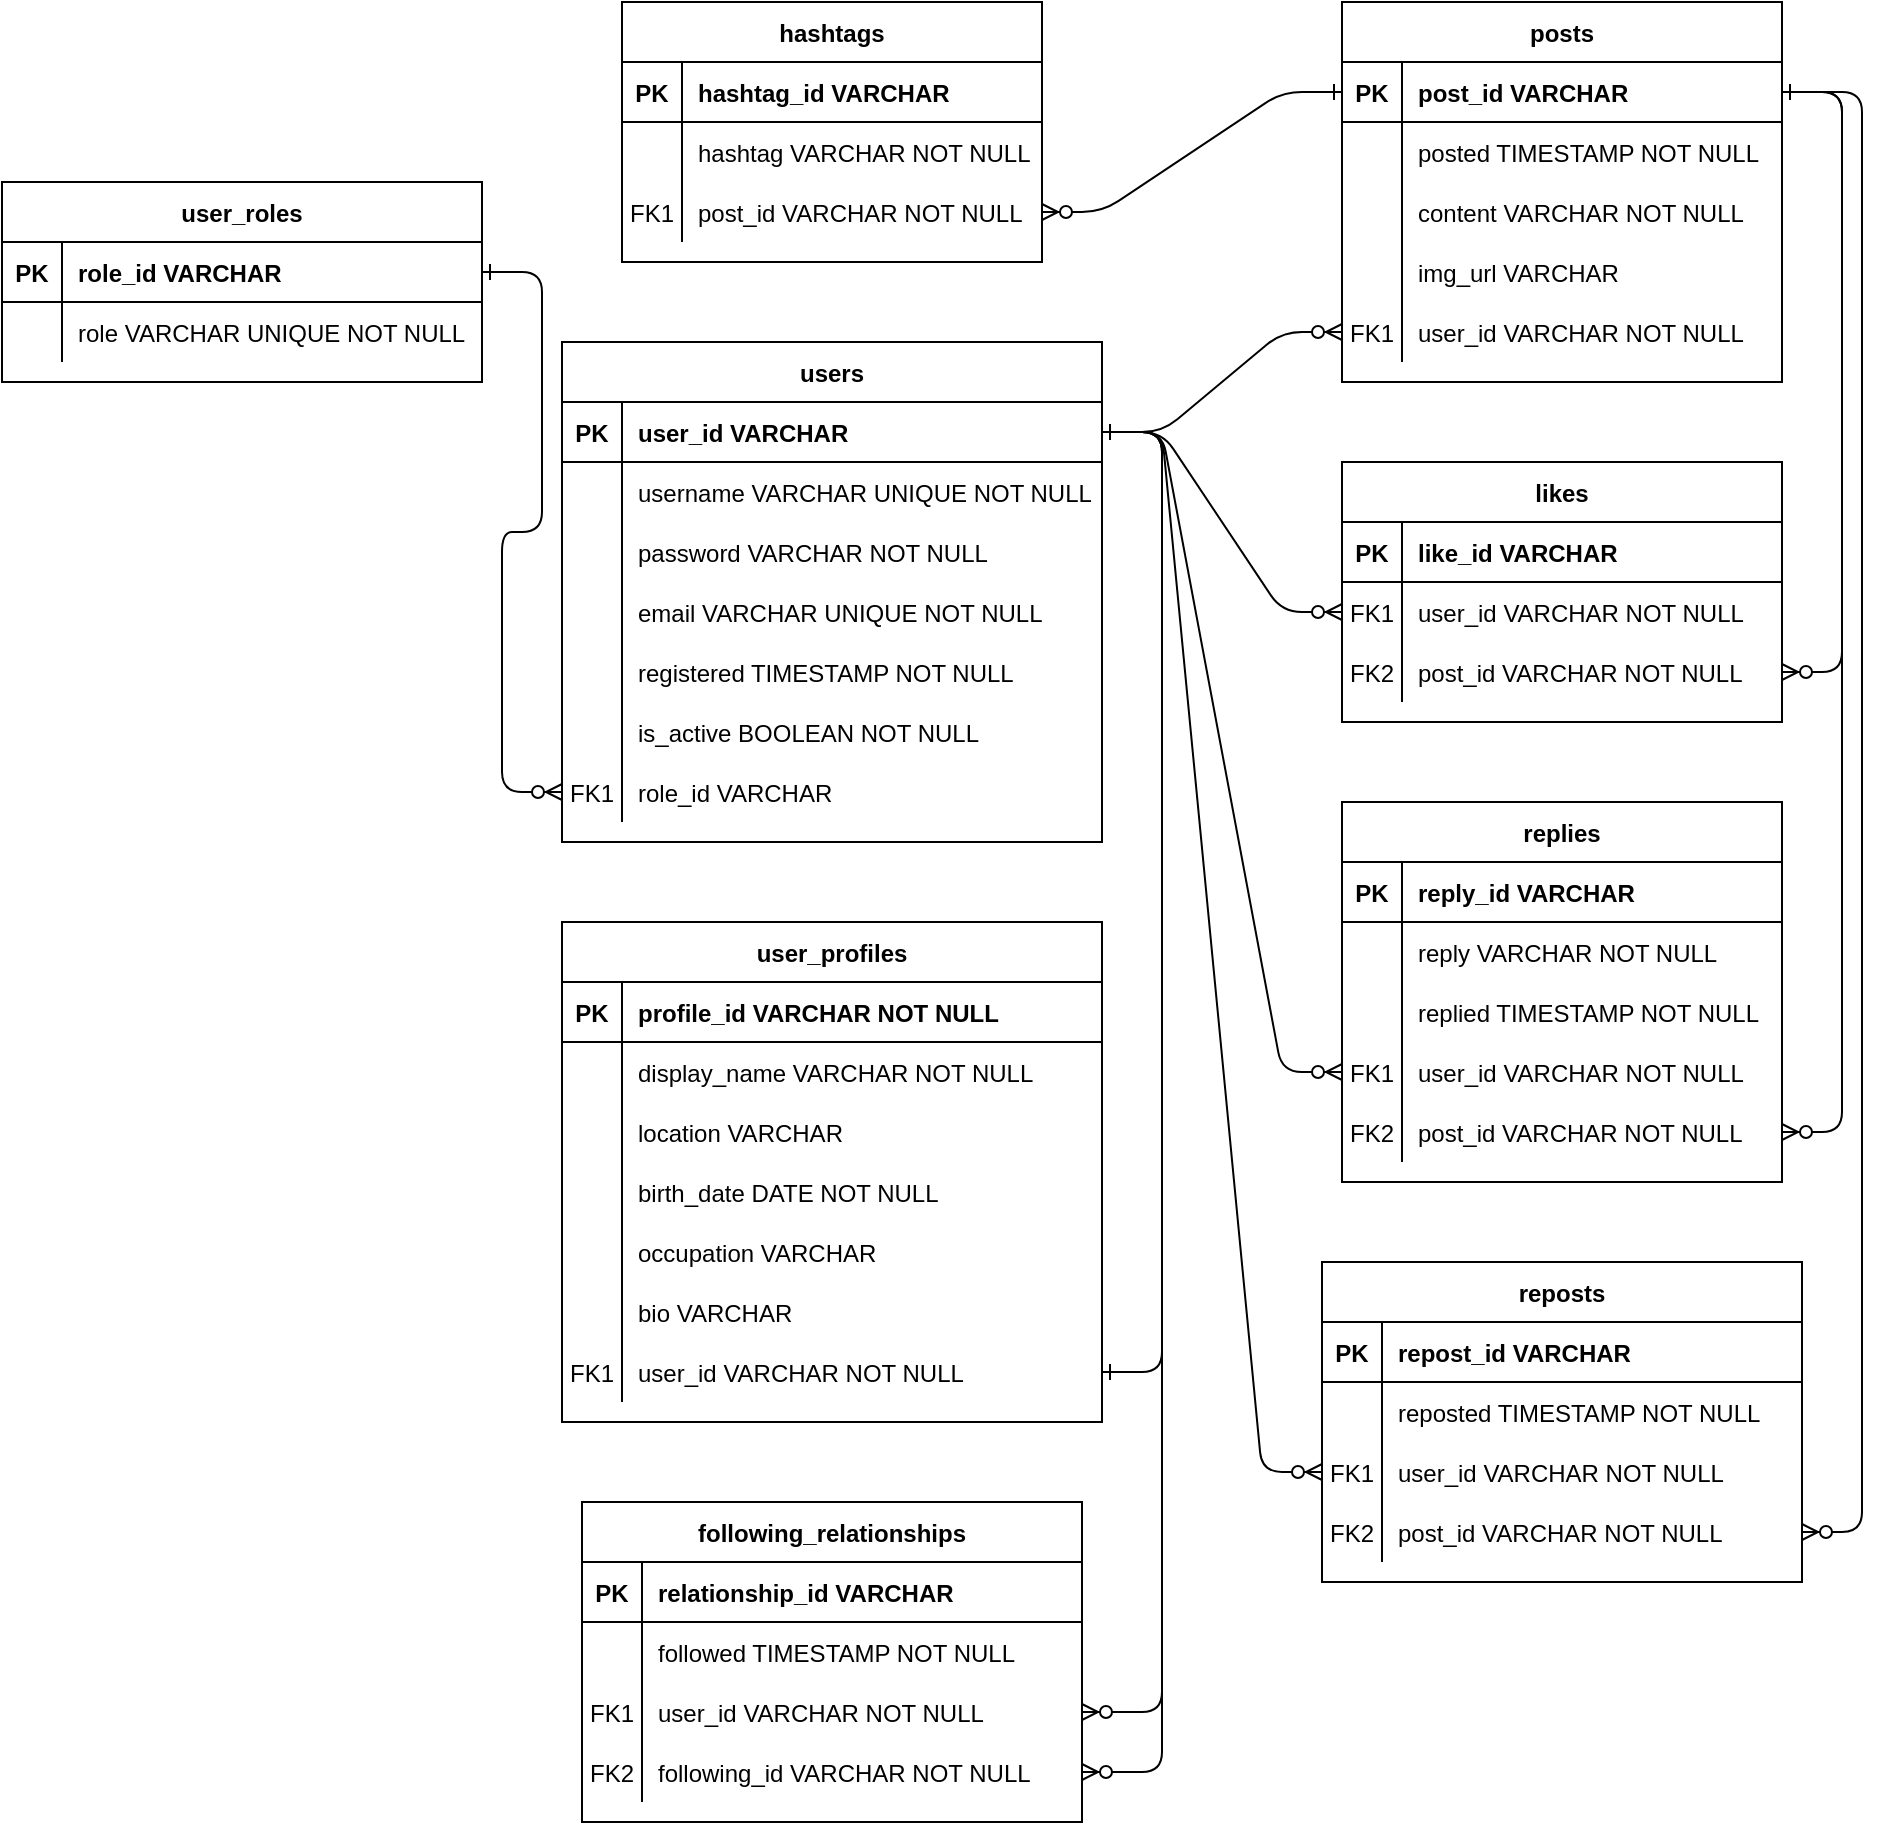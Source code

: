 <mxfile version="20.6.2" type="device"><diagram id="R2lEEEUBdFMjLlhIrx00" name="Page-1"><mxGraphModel dx="1383" dy="910" grid="1" gridSize="10" guides="1" tooltips="1" connect="1" arrows="1" fold="1" page="1" pageScale="1" pageWidth="850" pageHeight="1100" math="0" shadow="0" extFonts="Permanent Marker^https://fonts.googleapis.com/css?family=Permanent+Marker"><root><mxCell id="0"/><mxCell id="1" parent="0"/><mxCell id="C-vyLk0tnHw3VtMMgP7b-2" value="posts" style="shape=table;startSize=30;container=1;collapsible=1;childLayout=tableLayout;fixedRows=1;rowLines=0;fontStyle=1;align=center;resizeLast=1;" parent="1" vertex="1"><mxGeometry x="680" y="10" width="220" height="190" as="geometry"/></mxCell><mxCell id="C-vyLk0tnHw3VtMMgP7b-3" value="" style="shape=partialRectangle;collapsible=0;dropTarget=0;pointerEvents=0;fillColor=none;points=[[0,0.5],[1,0.5]];portConstraint=eastwest;top=0;left=0;right=0;bottom=1;" parent="C-vyLk0tnHw3VtMMgP7b-2" vertex="1"><mxGeometry y="30" width="220" height="30" as="geometry"/></mxCell><mxCell id="C-vyLk0tnHw3VtMMgP7b-4" value="PK" style="shape=partialRectangle;overflow=hidden;connectable=0;fillColor=none;top=0;left=0;bottom=0;right=0;fontStyle=1;" parent="C-vyLk0tnHw3VtMMgP7b-3" vertex="1"><mxGeometry width="30" height="30" as="geometry"><mxRectangle width="30" height="30" as="alternateBounds"/></mxGeometry></mxCell><mxCell id="C-vyLk0tnHw3VtMMgP7b-5" value="post_id VARCHAR" style="shape=partialRectangle;overflow=hidden;connectable=0;fillColor=none;top=0;left=0;bottom=0;right=0;align=left;spacingLeft=6;fontStyle=1;" parent="C-vyLk0tnHw3VtMMgP7b-3" vertex="1"><mxGeometry x="30" width="190" height="30" as="geometry"><mxRectangle width="190" height="30" as="alternateBounds"/></mxGeometry></mxCell><mxCell id="C-vyLk0tnHw3VtMMgP7b-9" value="" style="shape=partialRectangle;collapsible=0;dropTarget=0;pointerEvents=0;fillColor=none;points=[[0,0.5],[1,0.5]];portConstraint=eastwest;top=0;left=0;right=0;bottom=0;" parent="C-vyLk0tnHw3VtMMgP7b-2" vertex="1"><mxGeometry y="60" width="220" height="30" as="geometry"/></mxCell><mxCell id="C-vyLk0tnHw3VtMMgP7b-10" value="" style="shape=partialRectangle;overflow=hidden;connectable=0;fillColor=none;top=0;left=0;bottom=0;right=0;" parent="C-vyLk0tnHw3VtMMgP7b-9" vertex="1"><mxGeometry width="30" height="30" as="geometry"><mxRectangle width="30" height="30" as="alternateBounds"/></mxGeometry></mxCell><mxCell id="C-vyLk0tnHw3VtMMgP7b-11" value="posted TIMESTAMP NOT NULL" style="shape=partialRectangle;overflow=hidden;connectable=0;fillColor=none;top=0;left=0;bottom=0;right=0;align=left;spacingLeft=6;" parent="C-vyLk0tnHw3VtMMgP7b-9" vertex="1"><mxGeometry x="30" width="190" height="30" as="geometry"><mxRectangle width="190" height="30" as="alternateBounds"/></mxGeometry></mxCell><mxCell id="kibfVDepQN2DYaUwqa1j-32" style="shape=partialRectangle;collapsible=0;dropTarget=0;pointerEvents=0;fillColor=none;points=[[0,0.5],[1,0.5]];portConstraint=eastwest;top=0;left=0;right=0;bottom=0;" parent="C-vyLk0tnHw3VtMMgP7b-2" vertex="1"><mxGeometry y="90" width="220" height="30" as="geometry"/></mxCell><mxCell id="kibfVDepQN2DYaUwqa1j-33" style="shape=partialRectangle;overflow=hidden;connectable=0;fillColor=none;top=0;left=0;bottom=0;right=0;" parent="kibfVDepQN2DYaUwqa1j-32" vertex="1"><mxGeometry width="30" height="30" as="geometry"><mxRectangle width="30" height="30" as="alternateBounds"/></mxGeometry></mxCell><mxCell id="kibfVDepQN2DYaUwqa1j-34" value="content VARCHAR NOT NULL" style="shape=partialRectangle;overflow=hidden;connectable=0;fillColor=none;top=0;left=0;bottom=0;right=0;align=left;spacingLeft=6;" parent="kibfVDepQN2DYaUwqa1j-32" vertex="1"><mxGeometry x="30" width="190" height="30" as="geometry"><mxRectangle width="190" height="30" as="alternateBounds"/></mxGeometry></mxCell><mxCell id="kibfVDepQN2DYaUwqa1j-35" style="shape=partialRectangle;collapsible=0;dropTarget=0;pointerEvents=0;fillColor=none;points=[[0,0.5],[1,0.5]];portConstraint=eastwest;top=0;left=0;right=0;bottom=0;" parent="C-vyLk0tnHw3VtMMgP7b-2" vertex="1"><mxGeometry y="120" width="220" height="30" as="geometry"/></mxCell><mxCell id="kibfVDepQN2DYaUwqa1j-36" style="shape=partialRectangle;overflow=hidden;connectable=0;fillColor=none;top=0;left=0;bottom=0;right=0;" parent="kibfVDepQN2DYaUwqa1j-35" vertex="1"><mxGeometry width="30" height="30" as="geometry"><mxRectangle width="30" height="30" as="alternateBounds"/></mxGeometry></mxCell><mxCell id="kibfVDepQN2DYaUwqa1j-37" value="img_url VARCHAR" style="shape=partialRectangle;overflow=hidden;connectable=0;fillColor=none;top=0;left=0;bottom=0;right=0;align=left;spacingLeft=6;" parent="kibfVDepQN2DYaUwqa1j-35" vertex="1"><mxGeometry x="30" width="190" height="30" as="geometry"><mxRectangle width="190" height="30" as="alternateBounds"/></mxGeometry></mxCell><mxCell id="C-vyLk0tnHw3VtMMgP7b-6" value="" style="shape=partialRectangle;collapsible=0;dropTarget=0;pointerEvents=0;fillColor=none;points=[[0,0.5],[1,0.5]];portConstraint=eastwest;top=0;left=0;right=0;bottom=0;" parent="C-vyLk0tnHw3VtMMgP7b-2" vertex="1"><mxGeometry y="150" width="220" height="30" as="geometry"/></mxCell><mxCell id="C-vyLk0tnHw3VtMMgP7b-7" value="FK1" style="shape=partialRectangle;overflow=hidden;connectable=0;fillColor=none;top=0;left=0;bottom=0;right=0;" parent="C-vyLk0tnHw3VtMMgP7b-6" vertex="1"><mxGeometry width="30" height="30" as="geometry"><mxRectangle width="30" height="30" as="alternateBounds"/></mxGeometry></mxCell><mxCell id="C-vyLk0tnHw3VtMMgP7b-8" value="user_id VARCHAR NOT NULL" style="shape=partialRectangle;overflow=hidden;connectable=0;fillColor=none;top=0;left=0;bottom=0;right=0;align=left;spacingLeft=6;" parent="C-vyLk0tnHw3VtMMgP7b-6" vertex="1"><mxGeometry x="30" width="190" height="30" as="geometry"><mxRectangle width="190" height="30" as="alternateBounds"/></mxGeometry></mxCell><mxCell id="C-vyLk0tnHw3VtMMgP7b-23" value="users" style="shape=table;startSize=30;container=1;collapsible=1;childLayout=tableLayout;fixedRows=1;rowLines=0;fontStyle=1;align=center;resizeLast=1;" parent="1" vertex="1"><mxGeometry x="290" y="180" width="270" height="250" as="geometry"/></mxCell><mxCell id="C-vyLk0tnHw3VtMMgP7b-24" value="" style="shape=partialRectangle;collapsible=0;dropTarget=0;pointerEvents=0;fillColor=none;points=[[0,0.5],[1,0.5]];portConstraint=eastwest;top=0;left=0;right=0;bottom=1;" parent="C-vyLk0tnHw3VtMMgP7b-23" vertex="1"><mxGeometry y="30" width="270" height="30" as="geometry"/></mxCell><mxCell id="C-vyLk0tnHw3VtMMgP7b-25" value="PK" style="shape=partialRectangle;overflow=hidden;connectable=0;fillColor=none;top=0;left=0;bottom=0;right=0;fontStyle=1;" parent="C-vyLk0tnHw3VtMMgP7b-24" vertex="1"><mxGeometry width="30" height="30" as="geometry"><mxRectangle width="30" height="30" as="alternateBounds"/></mxGeometry></mxCell><mxCell id="C-vyLk0tnHw3VtMMgP7b-26" value="user_id VARCHAR" style="shape=partialRectangle;overflow=hidden;connectable=0;fillColor=none;top=0;left=0;bottom=0;right=0;align=left;spacingLeft=6;fontStyle=1;" parent="C-vyLk0tnHw3VtMMgP7b-24" vertex="1"><mxGeometry x="30" width="240" height="30" as="geometry"><mxRectangle width="240" height="30" as="alternateBounds"/></mxGeometry></mxCell><mxCell id="C-vyLk0tnHw3VtMMgP7b-27" value="" style="shape=partialRectangle;collapsible=0;dropTarget=0;pointerEvents=0;fillColor=none;points=[[0,0.5],[1,0.5]];portConstraint=eastwest;top=0;left=0;right=0;bottom=0;" parent="C-vyLk0tnHw3VtMMgP7b-23" vertex="1"><mxGeometry y="60" width="270" height="30" as="geometry"/></mxCell><mxCell id="C-vyLk0tnHw3VtMMgP7b-28" value="" style="shape=partialRectangle;overflow=hidden;connectable=0;fillColor=none;top=0;left=0;bottom=0;right=0;" parent="C-vyLk0tnHw3VtMMgP7b-27" vertex="1"><mxGeometry width="30" height="30" as="geometry"><mxRectangle width="30" height="30" as="alternateBounds"/></mxGeometry></mxCell><mxCell id="C-vyLk0tnHw3VtMMgP7b-29" value="username VARCHAR UNIQUE NOT NULL" style="shape=partialRectangle;overflow=hidden;connectable=0;fillColor=none;top=0;left=0;bottom=0;right=0;align=left;spacingLeft=6;" parent="C-vyLk0tnHw3VtMMgP7b-27" vertex="1"><mxGeometry x="30" width="240" height="30" as="geometry"><mxRectangle width="240" height="30" as="alternateBounds"/></mxGeometry></mxCell><mxCell id="kibfVDepQN2DYaUwqa1j-17" style="shape=partialRectangle;collapsible=0;dropTarget=0;pointerEvents=0;fillColor=none;points=[[0,0.5],[1,0.5]];portConstraint=eastwest;top=0;left=0;right=0;bottom=0;" parent="C-vyLk0tnHw3VtMMgP7b-23" vertex="1"><mxGeometry y="90" width="270" height="30" as="geometry"/></mxCell><mxCell id="kibfVDepQN2DYaUwqa1j-18" style="shape=partialRectangle;overflow=hidden;connectable=0;fillColor=none;top=0;left=0;bottom=0;right=0;" parent="kibfVDepQN2DYaUwqa1j-17" vertex="1"><mxGeometry width="30" height="30" as="geometry"><mxRectangle width="30" height="30" as="alternateBounds"/></mxGeometry></mxCell><mxCell id="kibfVDepQN2DYaUwqa1j-19" value="password VARCHAR NOT NULL" style="shape=partialRectangle;overflow=hidden;connectable=0;fillColor=none;top=0;left=0;bottom=0;right=0;align=left;spacingLeft=6;" parent="kibfVDepQN2DYaUwqa1j-17" vertex="1"><mxGeometry x="30" width="240" height="30" as="geometry"><mxRectangle width="240" height="30" as="alternateBounds"/></mxGeometry></mxCell><mxCell id="kibfVDepQN2DYaUwqa1j-20" style="shape=partialRectangle;collapsible=0;dropTarget=0;pointerEvents=0;fillColor=none;points=[[0,0.5],[1,0.5]];portConstraint=eastwest;top=0;left=0;right=0;bottom=0;" parent="C-vyLk0tnHw3VtMMgP7b-23" vertex="1"><mxGeometry y="120" width="270" height="30" as="geometry"/></mxCell><mxCell id="kibfVDepQN2DYaUwqa1j-21" style="shape=partialRectangle;overflow=hidden;connectable=0;fillColor=none;top=0;left=0;bottom=0;right=0;" parent="kibfVDepQN2DYaUwqa1j-20" vertex="1"><mxGeometry width="30" height="30" as="geometry"><mxRectangle width="30" height="30" as="alternateBounds"/></mxGeometry></mxCell><mxCell id="kibfVDepQN2DYaUwqa1j-22" value="email VARCHAR UNIQUE NOT NULL" style="shape=partialRectangle;overflow=hidden;connectable=0;fillColor=none;top=0;left=0;bottom=0;right=0;align=left;spacingLeft=6;" parent="kibfVDepQN2DYaUwqa1j-20" vertex="1"><mxGeometry x="30" width="240" height="30" as="geometry"><mxRectangle width="240" height="30" as="alternateBounds"/></mxGeometry></mxCell><mxCell id="kibfVDepQN2DYaUwqa1j-23" style="shape=partialRectangle;collapsible=0;dropTarget=0;pointerEvents=0;fillColor=none;points=[[0,0.5],[1,0.5]];portConstraint=eastwest;top=0;left=0;right=0;bottom=0;" parent="C-vyLk0tnHw3VtMMgP7b-23" vertex="1"><mxGeometry y="150" width="270" height="30" as="geometry"/></mxCell><mxCell id="kibfVDepQN2DYaUwqa1j-24" style="shape=partialRectangle;overflow=hidden;connectable=0;fillColor=none;top=0;left=0;bottom=0;right=0;" parent="kibfVDepQN2DYaUwqa1j-23" vertex="1"><mxGeometry width="30" height="30" as="geometry"><mxRectangle width="30" height="30" as="alternateBounds"/></mxGeometry></mxCell><mxCell id="kibfVDepQN2DYaUwqa1j-25" value="registered TIMESTAMP NOT NULL" style="shape=partialRectangle;overflow=hidden;connectable=0;fillColor=none;top=0;left=0;bottom=0;right=0;align=left;spacingLeft=6;" parent="kibfVDepQN2DYaUwqa1j-23" vertex="1"><mxGeometry x="30" width="240" height="30" as="geometry"><mxRectangle width="240" height="30" as="alternateBounds"/></mxGeometry></mxCell><mxCell id="kibfVDepQN2DYaUwqa1j-26" style="shape=partialRectangle;collapsible=0;dropTarget=0;pointerEvents=0;fillColor=none;points=[[0,0.5],[1,0.5]];portConstraint=eastwest;top=0;left=0;right=0;bottom=0;" parent="C-vyLk0tnHw3VtMMgP7b-23" vertex="1"><mxGeometry y="180" width="270" height="30" as="geometry"/></mxCell><mxCell id="kibfVDepQN2DYaUwqa1j-27" style="shape=partialRectangle;overflow=hidden;connectable=0;fillColor=none;top=0;left=0;bottom=0;right=0;" parent="kibfVDepQN2DYaUwqa1j-26" vertex="1"><mxGeometry width="30" height="30" as="geometry"><mxRectangle width="30" height="30" as="alternateBounds"/></mxGeometry></mxCell><mxCell id="kibfVDepQN2DYaUwqa1j-28" value="is_active BOOLEAN NOT NULL" style="shape=partialRectangle;overflow=hidden;connectable=0;fillColor=none;top=0;left=0;bottom=0;right=0;align=left;spacingLeft=6;" parent="kibfVDepQN2DYaUwqa1j-26" vertex="1"><mxGeometry x="30" width="240" height="30" as="geometry"><mxRectangle width="240" height="30" as="alternateBounds"/></mxGeometry></mxCell><mxCell id="Gq5p9eIqn-zUxVWnT1Rv-46" style="shape=partialRectangle;collapsible=0;dropTarget=0;pointerEvents=0;fillColor=none;points=[[0,0.5],[1,0.5]];portConstraint=eastwest;top=0;left=0;right=0;bottom=0;" parent="C-vyLk0tnHw3VtMMgP7b-23" vertex="1"><mxGeometry y="210" width="270" height="30" as="geometry"/></mxCell><mxCell id="Gq5p9eIqn-zUxVWnT1Rv-47" value="FK1" style="shape=partialRectangle;overflow=hidden;connectable=0;fillColor=none;top=0;left=0;bottom=0;right=0;" parent="Gq5p9eIqn-zUxVWnT1Rv-46" vertex="1"><mxGeometry width="30" height="30" as="geometry"><mxRectangle width="30" height="30" as="alternateBounds"/></mxGeometry></mxCell><mxCell id="Gq5p9eIqn-zUxVWnT1Rv-48" value="role_id VARCHAR" style="shape=partialRectangle;overflow=hidden;connectable=0;fillColor=none;top=0;left=0;bottom=0;right=0;align=left;spacingLeft=6;" parent="Gq5p9eIqn-zUxVWnT1Rv-46" vertex="1"><mxGeometry x="30" width="240" height="30" as="geometry"><mxRectangle width="240" height="30" as="alternateBounds"/></mxGeometry></mxCell><mxCell id="C-vyLk0tnHw3VtMMgP7b-1" value="" style="edgeStyle=entityRelationEdgeStyle;endArrow=ERzeroToMany;startArrow=ERone;endFill=1;startFill=0;" parent="1" source="C-vyLk0tnHw3VtMMgP7b-24" target="C-vyLk0tnHw3VtMMgP7b-6" edge="1"><mxGeometry width="100" height="100" relative="1" as="geometry"><mxPoint x="300" y="330" as="sourcePoint"/><mxPoint x="790" y="210" as="targetPoint"/></mxGeometry></mxCell><mxCell id="kibfVDepQN2DYaUwqa1j-49" value="likes" style="shape=table;startSize=30;container=1;collapsible=1;childLayout=tableLayout;fixedRows=1;rowLines=0;fontStyle=1;align=center;resizeLast=1;" parent="1" vertex="1"><mxGeometry x="680" y="240" width="220" height="130" as="geometry"/></mxCell><mxCell id="kibfVDepQN2DYaUwqa1j-50" value="" style="shape=partialRectangle;collapsible=0;dropTarget=0;pointerEvents=0;fillColor=none;points=[[0,0.5],[1,0.5]];portConstraint=eastwest;top=0;left=0;right=0;bottom=1;" parent="kibfVDepQN2DYaUwqa1j-49" vertex="1"><mxGeometry y="30" width="220" height="30" as="geometry"/></mxCell><mxCell id="kibfVDepQN2DYaUwqa1j-51" value="PK" style="shape=partialRectangle;overflow=hidden;connectable=0;fillColor=none;top=0;left=0;bottom=0;right=0;fontStyle=1;" parent="kibfVDepQN2DYaUwqa1j-50" vertex="1"><mxGeometry width="30" height="30" as="geometry"><mxRectangle width="30" height="30" as="alternateBounds"/></mxGeometry></mxCell><mxCell id="kibfVDepQN2DYaUwqa1j-52" value="like_id VARCHAR" style="shape=partialRectangle;overflow=hidden;connectable=0;fillColor=none;top=0;left=0;bottom=0;right=0;align=left;spacingLeft=6;fontStyle=1;" parent="kibfVDepQN2DYaUwqa1j-50" vertex="1"><mxGeometry x="30" width="190" height="30" as="geometry"><mxRectangle width="190" height="30" as="alternateBounds"/></mxGeometry></mxCell><mxCell id="kibfVDepQN2DYaUwqa1j-53" value="" style="shape=partialRectangle;collapsible=0;dropTarget=0;pointerEvents=0;fillColor=none;points=[[0,0.5],[1,0.5]];portConstraint=eastwest;top=0;left=0;right=0;bottom=0;" parent="kibfVDepQN2DYaUwqa1j-49" vertex="1"><mxGeometry y="60" width="220" height="30" as="geometry"/></mxCell><mxCell id="kibfVDepQN2DYaUwqa1j-54" value="FK1" style="shape=partialRectangle;overflow=hidden;connectable=0;fillColor=none;top=0;left=0;bottom=0;right=0;" parent="kibfVDepQN2DYaUwqa1j-53" vertex="1"><mxGeometry width="30" height="30" as="geometry"><mxRectangle width="30" height="30" as="alternateBounds"/></mxGeometry></mxCell><mxCell id="kibfVDepQN2DYaUwqa1j-55" value="user_id VARCHAR NOT NULL" style="shape=partialRectangle;overflow=hidden;connectable=0;fillColor=none;top=0;left=0;bottom=0;right=0;align=left;spacingLeft=6;" parent="kibfVDepQN2DYaUwqa1j-53" vertex="1"><mxGeometry x="30" width="190" height="30" as="geometry"><mxRectangle width="190" height="30" as="alternateBounds"/></mxGeometry></mxCell><mxCell id="kibfVDepQN2DYaUwqa1j-72" style="shape=partialRectangle;collapsible=0;dropTarget=0;pointerEvents=0;fillColor=none;points=[[0,0.5],[1,0.5]];portConstraint=eastwest;top=0;left=0;right=0;bottom=0;" parent="kibfVDepQN2DYaUwqa1j-49" vertex="1"><mxGeometry y="90" width="220" height="30" as="geometry"/></mxCell><mxCell id="kibfVDepQN2DYaUwqa1j-73" value="FK2" style="shape=partialRectangle;overflow=hidden;connectable=0;fillColor=none;top=0;left=0;bottom=0;right=0;" parent="kibfVDepQN2DYaUwqa1j-72" vertex="1"><mxGeometry width="30" height="30" as="geometry"><mxRectangle width="30" height="30" as="alternateBounds"/></mxGeometry></mxCell><mxCell id="kibfVDepQN2DYaUwqa1j-74" value="post_id VARCHAR NOT NULL" style="shape=partialRectangle;overflow=hidden;connectable=0;fillColor=none;top=0;left=0;bottom=0;right=0;align=left;spacingLeft=6;" parent="kibfVDepQN2DYaUwqa1j-72" vertex="1"><mxGeometry x="30" width="190" height="30" as="geometry"><mxRectangle width="190" height="30" as="alternateBounds"/></mxGeometry></mxCell><mxCell id="kibfVDepQN2DYaUwqa1j-96" value="" style="edgeStyle=entityRelationEdgeStyle;endArrow=ERzeroToMany;startArrow=ERone;endFill=1;startFill=0;" parent="1" source="C-vyLk0tnHw3VtMMgP7b-24" target="kibfVDepQN2DYaUwqa1j-53" edge="1"><mxGeometry width="100" height="100" relative="1" as="geometry"><mxPoint x="710" y="285" as="sourcePoint"/><mxPoint x="660" y="135" as="targetPoint"/></mxGeometry></mxCell><mxCell id="kibfVDepQN2DYaUwqa1j-97" value="" style="edgeStyle=entityRelationEdgeStyle;endArrow=ERzeroToMany;startArrow=ERone;endFill=1;startFill=0;" parent="1" source="C-vyLk0tnHw3VtMMgP7b-3" target="kibfVDepQN2DYaUwqa1j-72" edge="1"><mxGeometry width="100" height="100" relative="1" as="geometry"><mxPoint x="370" y="100" as="sourcePoint"/><mxPoint x="390" y="460" as="targetPoint"/></mxGeometry></mxCell><mxCell id="kibfVDepQN2DYaUwqa1j-98" value="replies" style="shape=table;startSize=30;container=1;collapsible=1;childLayout=tableLayout;fixedRows=1;rowLines=0;fontStyle=1;align=center;resizeLast=1;" parent="1" vertex="1"><mxGeometry x="680" y="410" width="220" height="190" as="geometry"/></mxCell><mxCell id="kibfVDepQN2DYaUwqa1j-99" value="" style="shape=partialRectangle;collapsible=0;dropTarget=0;pointerEvents=0;fillColor=none;points=[[0,0.5],[1,0.5]];portConstraint=eastwest;top=0;left=0;right=0;bottom=1;" parent="kibfVDepQN2DYaUwqa1j-98" vertex="1"><mxGeometry y="30" width="220" height="30" as="geometry"/></mxCell><mxCell id="kibfVDepQN2DYaUwqa1j-100" value="PK" style="shape=partialRectangle;overflow=hidden;connectable=0;fillColor=none;top=0;left=0;bottom=0;right=0;fontStyle=1;" parent="kibfVDepQN2DYaUwqa1j-99" vertex="1"><mxGeometry width="30" height="30" as="geometry"><mxRectangle width="30" height="30" as="alternateBounds"/></mxGeometry></mxCell><mxCell id="kibfVDepQN2DYaUwqa1j-101" value="reply_id VARCHAR" style="shape=partialRectangle;overflow=hidden;connectable=0;fillColor=none;top=0;left=0;bottom=0;right=0;align=left;spacingLeft=6;fontStyle=1;" parent="kibfVDepQN2DYaUwqa1j-99" vertex="1"><mxGeometry x="30" width="190" height="30" as="geometry"><mxRectangle width="190" height="30" as="alternateBounds"/></mxGeometry></mxCell><mxCell id="kibfVDepQN2DYaUwqa1j-108" style="shape=partialRectangle;collapsible=0;dropTarget=0;pointerEvents=0;fillColor=none;points=[[0,0.5],[1,0.5]];portConstraint=eastwest;top=0;left=0;right=0;bottom=0;" parent="kibfVDepQN2DYaUwqa1j-98" vertex="1"><mxGeometry y="60" width="220" height="30" as="geometry"/></mxCell><mxCell id="kibfVDepQN2DYaUwqa1j-109" style="shape=partialRectangle;overflow=hidden;connectable=0;fillColor=none;top=0;left=0;bottom=0;right=0;" parent="kibfVDepQN2DYaUwqa1j-108" vertex="1"><mxGeometry width="30" height="30" as="geometry"><mxRectangle width="30" height="30" as="alternateBounds"/></mxGeometry></mxCell><mxCell id="kibfVDepQN2DYaUwqa1j-110" value="reply VARCHAR NOT NULL" style="shape=partialRectangle;overflow=hidden;connectable=0;fillColor=none;top=0;left=0;bottom=0;right=0;align=left;spacingLeft=6;" parent="kibfVDepQN2DYaUwqa1j-108" vertex="1"><mxGeometry x="30" width="190" height="30" as="geometry"><mxRectangle width="190" height="30" as="alternateBounds"/></mxGeometry></mxCell><mxCell id="Gq5p9eIqn-zUxVWnT1Rv-43" style="shape=partialRectangle;collapsible=0;dropTarget=0;pointerEvents=0;fillColor=none;points=[[0,0.5],[1,0.5]];portConstraint=eastwest;top=0;left=0;right=0;bottom=0;" parent="kibfVDepQN2DYaUwqa1j-98" vertex="1"><mxGeometry y="90" width="220" height="30" as="geometry"/></mxCell><mxCell id="Gq5p9eIqn-zUxVWnT1Rv-44" style="shape=partialRectangle;overflow=hidden;connectable=0;fillColor=none;top=0;left=0;bottom=0;right=0;" parent="Gq5p9eIqn-zUxVWnT1Rv-43" vertex="1"><mxGeometry width="30" height="30" as="geometry"><mxRectangle width="30" height="30" as="alternateBounds"/></mxGeometry></mxCell><mxCell id="Gq5p9eIqn-zUxVWnT1Rv-45" value="replied TIMESTAMP NOT NULL" style="shape=partialRectangle;overflow=hidden;connectable=0;fillColor=none;top=0;left=0;bottom=0;right=0;align=left;spacingLeft=6;" parent="Gq5p9eIqn-zUxVWnT1Rv-43" vertex="1"><mxGeometry x="30" width="190" height="30" as="geometry"><mxRectangle width="190" height="30" as="alternateBounds"/></mxGeometry></mxCell><mxCell id="kibfVDepQN2DYaUwqa1j-102" value="" style="shape=partialRectangle;collapsible=0;dropTarget=0;pointerEvents=0;fillColor=none;points=[[0,0.5],[1,0.5]];portConstraint=eastwest;top=0;left=0;right=0;bottom=0;" parent="kibfVDepQN2DYaUwqa1j-98" vertex="1"><mxGeometry y="120" width="220" height="30" as="geometry"/></mxCell><mxCell id="kibfVDepQN2DYaUwqa1j-103" value="FK1" style="shape=partialRectangle;overflow=hidden;connectable=0;fillColor=none;top=0;left=0;bottom=0;right=0;" parent="kibfVDepQN2DYaUwqa1j-102" vertex="1"><mxGeometry width="30" height="30" as="geometry"><mxRectangle width="30" height="30" as="alternateBounds"/></mxGeometry></mxCell><mxCell id="kibfVDepQN2DYaUwqa1j-104" value="user_id VARCHAR NOT NULL" style="shape=partialRectangle;overflow=hidden;connectable=0;fillColor=none;top=0;left=0;bottom=0;right=0;align=left;spacingLeft=6;" parent="kibfVDepQN2DYaUwqa1j-102" vertex="1"><mxGeometry x="30" width="190" height="30" as="geometry"><mxRectangle width="190" height="30" as="alternateBounds"/></mxGeometry></mxCell><mxCell id="kibfVDepQN2DYaUwqa1j-105" style="shape=partialRectangle;collapsible=0;dropTarget=0;pointerEvents=0;fillColor=none;points=[[0,0.5],[1,0.5]];portConstraint=eastwest;top=0;left=0;right=0;bottom=0;" parent="kibfVDepQN2DYaUwqa1j-98" vertex="1"><mxGeometry y="150" width="220" height="30" as="geometry"/></mxCell><mxCell id="kibfVDepQN2DYaUwqa1j-106" value="FK2" style="shape=partialRectangle;overflow=hidden;connectable=0;fillColor=none;top=0;left=0;bottom=0;right=0;" parent="kibfVDepQN2DYaUwqa1j-105" vertex="1"><mxGeometry width="30" height="30" as="geometry"><mxRectangle width="30" height="30" as="alternateBounds"/></mxGeometry></mxCell><mxCell id="kibfVDepQN2DYaUwqa1j-107" value="post_id VARCHAR NOT NULL" style="shape=partialRectangle;overflow=hidden;connectable=0;fillColor=none;top=0;left=0;bottom=0;right=0;align=left;spacingLeft=6;" parent="kibfVDepQN2DYaUwqa1j-105" vertex="1"><mxGeometry x="30" width="190" height="30" as="geometry"><mxRectangle width="190" height="30" as="alternateBounds"/></mxGeometry></mxCell><mxCell id="kibfVDepQN2DYaUwqa1j-111" value="" style="edgeStyle=entityRelationEdgeStyle;endArrow=ERzeroToMany;startArrow=ERone;endFill=1;startFill=0;" parent="1" source="C-vyLk0tnHw3VtMMgP7b-3" target="kibfVDepQN2DYaUwqa1j-105" edge="1"><mxGeometry width="100" height="100" relative="1" as="geometry"><mxPoint x="660" y="105" as="sourcePoint"/><mxPoint x="660" y="465" as="targetPoint"/></mxGeometry></mxCell><mxCell id="kibfVDepQN2DYaUwqa1j-112" value="" style="edgeStyle=entityRelationEdgeStyle;endArrow=ERzeroToMany;startArrow=ERone;endFill=1;startFill=0;" parent="1" source="C-vyLk0tnHw3VtMMgP7b-24" target="kibfVDepQN2DYaUwqa1j-102" edge="1"><mxGeometry width="100" height="100" relative="1" as="geometry"><mxPoint x="800" y="85" as="sourcePoint"/><mxPoint x="660" y="435" as="targetPoint"/></mxGeometry></mxCell><mxCell id="Gq5p9eIqn-zUxVWnT1Rv-1" value="user_profiles" style="shape=table;startSize=30;container=1;collapsible=1;childLayout=tableLayout;fixedRows=1;rowLines=0;fontStyle=1;align=center;resizeLast=1;" parent="1" vertex="1"><mxGeometry x="290" y="470" width="270" height="250" as="geometry"/></mxCell><mxCell id="Gq5p9eIqn-zUxVWnT1Rv-2" value="" style="shape=partialRectangle;collapsible=0;dropTarget=0;pointerEvents=0;fillColor=none;points=[[0,0.5],[1,0.5]];portConstraint=eastwest;top=0;left=0;right=0;bottom=1;" parent="Gq5p9eIqn-zUxVWnT1Rv-1" vertex="1"><mxGeometry y="30" width="270" height="30" as="geometry"/></mxCell><mxCell id="Gq5p9eIqn-zUxVWnT1Rv-3" value="PK" style="shape=partialRectangle;overflow=hidden;connectable=0;fillColor=none;top=0;left=0;bottom=0;right=0;fontStyle=1;" parent="Gq5p9eIqn-zUxVWnT1Rv-2" vertex="1"><mxGeometry width="30" height="30" as="geometry"><mxRectangle width="30" height="30" as="alternateBounds"/></mxGeometry></mxCell><mxCell id="Gq5p9eIqn-zUxVWnT1Rv-4" value="profile_id VARCHAR NOT NULL " style="shape=partialRectangle;overflow=hidden;connectable=0;fillColor=none;top=0;left=0;bottom=0;right=0;align=left;spacingLeft=6;fontStyle=1;" parent="Gq5p9eIqn-zUxVWnT1Rv-2" vertex="1"><mxGeometry x="30" width="240" height="30" as="geometry"><mxRectangle width="240" height="30" as="alternateBounds"/></mxGeometry></mxCell><mxCell id="Gq5p9eIqn-zUxVWnT1Rv-5" value="" style="shape=partialRectangle;collapsible=0;dropTarget=0;pointerEvents=0;fillColor=none;points=[[0,0.5],[1,0.5]];portConstraint=eastwest;top=0;left=0;right=0;bottom=0;" parent="Gq5p9eIqn-zUxVWnT1Rv-1" vertex="1"><mxGeometry y="60" width="270" height="30" as="geometry"/></mxCell><mxCell id="Gq5p9eIqn-zUxVWnT1Rv-6" value="" style="shape=partialRectangle;overflow=hidden;connectable=0;fillColor=none;top=0;left=0;bottom=0;right=0;" parent="Gq5p9eIqn-zUxVWnT1Rv-5" vertex="1"><mxGeometry width="30" height="30" as="geometry"><mxRectangle width="30" height="30" as="alternateBounds"/></mxGeometry></mxCell><mxCell id="Gq5p9eIqn-zUxVWnT1Rv-7" value="display_name VARCHAR NOT NULL" style="shape=partialRectangle;overflow=hidden;connectable=0;fillColor=none;top=0;left=0;bottom=0;right=0;align=left;spacingLeft=6;" parent="Gq5p9eIqn-zUxVWnT1Rv-5" vertex="1"><mxGeometry x="30" width="240" height="30" as="geometry"><mxRectangle width="240" height="30" as="alternateBounds"/></mxGeometry></mxCell><mxCell id="Gq5p9eIqn-zUxVWnT1Rv-8" style="shape=partialRectangle;collapsible=0;dropTarget=0;pointerEvents=0;fillColor=none;points=[[0,0.5],[1,0.5]];portConstraint=eastwest;top=0;left=0;right=0;bottom=0;" parent="Gq5p9eIqn-zUxVWnT1Rv-1" vertex="1"><mxGeometry y="90" width="270" height="30" as="geometry"/></mxCell><mxCell id="Gq5p9eIqn-zUxVWnT1Rv-9" style="shape=partialRectangle;overflow=hidden;connectable=0;fillColor=none;top=0;left=0;bottom=0;right=0;" parent="Gq5p9eIqn-zUxVWnT1Rv-8" vertex="1"><mxGeometry width="30" height="30" as="geometry"><mxRectangle width="30" height="30" as="alternateBounds"/></mxGeometry></mxCell><mxCell id="Gq5p9eIqn-zUxVWnT1Rv-10" value="location VARCHAR" style="shape=partialRectangle;overflow=hidden;connectable=0;fillColor=none;top=0;left=0;bottom=0;right=0;align=left;spacingLeft=6;" parent="Gq5p9eIqn-zUxVWnT1Rv-8" vertex="1"><mxGeometry x="30" width="240" height="30" as="geometry"><mxRectangle width="240" height="30" as="alternateBounds"/></mxGeometry></mxCell><mxCell id="Gq5p9eIqn-zUxVWnT1Rv-14" style="shape=partialRectangle;collapsible=0;dropTarget=0;pointerEvents=0;fillColor=none;points=[[0,0.5],[1,0.5]];portConstraint=eastwest;top=0;left=0;right=0;bottom=0;" parent="Gq5p9eIqn-zUxVWnT1Rv-1" vertex="1"><mxGeometry y="120" width="270" height="30" as="geometry"/></mxCell><mxCell id="Gq5p9eIqn-zUxVWnT1Rv-15" style="shape=partialRectangle;overflow=hidden;connectable=0;fillColor=none;top=0;left=0;bottom=0;right=0;" parent="Gq5p9eIqn-zUxVWnT1Rv-14" vertex="1"><mxGeometry width="30" height="30" as="geometry"><mxRectangle width="30" height="30" as="alternateBounds"/></mxGeometry></mxCell><mxCell id="Gq5p9eIqn-zUxVWnT1Rv-16" value="birth_date DATE NOT NULL" style="shape=partialRectangle;overflow=hidden;connectable=0;fillColor=none;top=0;left=0;bottom=0;right=0;align=left;spacingLeft=6;" parent="Gq5p9eIqn-zUxVWnT1Rv-14" vertex="1"><mxGeometry x="30" width="240" height="30" as="geometry"><mxRectangle width="240" height="30" as="alternateBounds"/></mxGeometry></mxCell><mxCell id="Gq5p9eIqn-zUxVWnT1Rv-17" style="shape=partialRectangle;collapsible=0;dropTarget=0;pointerEvents=0;fillColor=none;points=[[0,0.5],[1,0.5]];portConstraint=eastwest;top=0;left=0;right=0;bottom=0;" parent="Gq5p9eIqn-zUxVWnT1Rv-1" vertex="1"><mxGeometry y="150" width="270" height="30" as="geometry"/></mxCell><mxCell id="Gq5p9eIqn-zUxVWnT1Rv-18" style="shape=partialRectangle;overflow=hidden;connectable=0;fillColor=none;top=0;left=0;bottom=0;right=0;" parent="Gq5p9eIqn-zUxVWnT1Rv-17" vertex="1"><mxGeometry width="30" height="30" as="geometry"><mxRectangle width="30" height="30" as="alternateBounds"/></mxGeometry></mxCell><mxCell id="Gq5p9eIqn-zUxVWnT1Rv-19" value="occupation VARCHAR" style="shape=partialRectangle;overflow=hidden;connectable=0;fillColor=none;top=0;left=0;bottom=0;right=0;align=left;spacingLeft=6;" parent="Gq5p9eIqn-zUxVWnT1Rv-17" vertex="1"><mxGeometry x="30" width="240" height="30" as="geometry"><mxRectangle width="240" height="30" as="alternateBounds"/></mxGeometry></mxCell><mxCell id="Gq5p9eIqn-zUxVWnT1Rv-25" style="shape=partialRectangle;collapsible=0;dropTarget=0;pointerEvents=0;fillColor=none;points=[[0,0.5],[1,0.5]];portConstraint=eastwest;top=0;left=0;right=0;bottom=0;" parent="Gq5p9eIqn-zUxVWnT1Rv-1" vertex="1"><mxGeometry y="180" width="270" height="30" as="geometry"/></mxCell><mxCell id="Gq5p9eIqn-zUxVWnT1Rv-26" style="shape=partialRectangle;overflow=hidden;connectable=0;fillColor=none;top=0;left=0;bottom=0;right=0;" parent="Gq5p9eIqn-zUxVWnT1Rv-25" vertex="1"><mxGeometry width="30" height="30" as="geometry"><mxRectangle width="30" height="30" as="alternateBounds"/></mxGeometry></mxCell><mxCell id="Gq5p9eIqn-zUxVWnT1Rv-27" value="bio VARCHAR" style="shape=partialRectangle;overflow=hidden;connectable=0;fillColor=none;top=0;left=0;bottom=0;right=0;align=left;spacingLeft=6;" parent="Gq5p9eIqn-zUxVWnT1Rv-25" vertex="1"><mxGeometry x="30" width="240" height="30" as="geometry"><mxRectangle width="240" height="30" as="alternateBounds"/></mxGeometry></mxCell><mxCell id="Gq5p9eIqn-zUxVWnT1Rv-20" style="shape=partialRectangle;collapsible=0;dropTarget=0;pointerEvents=0;fillColor=none;points=[[0,0.5],[1,0.5]];portConstraint=eastwest;top=0;left=0;right=0;bottom=0;" parent="Gq5p9eIqn-zUxVWnT1Rv-1" vertex="1"><mxGeometry y="210" width="270" height="30" as="geometry"/></mxCell><mxCell id="Gq5p9eIqn-zUxVWnT1Rv-21" value="FK1" style="shape=partialRectangle;overflow=hidden;connectable=0;fillColor=none;top=0;left=0;bottom=0;right=0;" parent="Gq5p9eIqn-zUxVWnT1Rv-20" vertex="1"><mxGeometry width="30" height="30" as="geometry"><mxRectangle width="30" height="30" as="alternateBounds"/></mxGeometry></mxCell><mxCell id="Gq5p9eIqn-zUxVWnT1Rv-22" value="user_id VARCHAR NOT NULL" style="shape=partialRectangle;overflow=hidden;connectable=0;fillColor=none;top=0;left=0;bottom=0;right=0;align=left;spacingLeft=6;" parent="Gq5p9eIqn-zUxVWnT1Rv-20" vertex="1"><mxGeometry x="30" width="240" height="30" as="geometry"><mxRectangle width="240" height="30" as="alternateBounds"/></mxGeometry></mxCell><mxCell id="Gq5p9eIqn-zUxVWnT1Rv-24" value="" style="edgeStyle=entityRelationEdgeStyle;endArrow=ERone;startArrow=ERone;endFill=0;startFill=0;" parent="1" source="C-vyLk0tnHw3VtMMgP7b-24" target="Gq5p9eIqn-zUxVWnT1Rv-20" edge="1"><mxGeometry width="100" height="100" relative="1" as="geometry"><mxPoint x="310" y="260" as="sourcePoint"/><mxPoint x="310" y="520" as="targetPoint"/></mxGeometry></mxCell><mxCell id="Gq5p9eIqn-zUxVWnT1Rv-28" value="following_relationships" style="shape=table;startSize=30;container=1;collapsible=1;childLayout=tableLayout;fixedRows=1;rowLines=0;fontStyle=1;align=center;resizeLast=1;" parent="1" vertex="1"><mxGeometry x="300" y="760" width="250" height="160" as="geometry"/></mxCell><mxCell id="Gq5p9eIqn-zUxVWnT1Rv-29" value="" style="shape=partialRectangle;collapsible=0;dropTarget=0;pointerEvents=0;fillColor=none;points=[[0,0.5],[1,0.5]];portConstraint=eastwest;top=0;left=0;right=0;bottom=1;" parent="Gq5p9eIqn-zUxVWnT1Rv-28" vertex="1"><mxGeometry y="30" width="250" height="30" as="geometry"/></mxCell><mxCell id="Gq5p9eIqn-zUxVWnT1Rv-30" value="PK" style="shape=partialRectangle;overflow=hidden;connectable=0;fillColor=none;top=0;left=0;bottom=0;right=0;fontStyle=1;" parent="Gq5p9eIqn-zUxVWnT1Rv-29" vertex="1"><mxGeometry width="30" height="30" as="geometry"><mxRectangle width="30" height="30" as="alternateBounds"/></mxGeometry></mxCell><mxCell id="Gq5p9eIqn-zUxVWnT1Rv-31" value="relationship_id VARCHAR" style="shape=partialRectangle;overflow=hidden;connectable=0;fillColor=none;top=0;left=0;bottom=0;right=0;align=left;spacingLeft=6;fontStyle=1;" parent="Gq5p9eIqn-zUxVWnT1Rv-29" vertex="1"><mxGeometry x="30" width="220" height="30" as="geometry"><mxRectangle width="220" height="30" as="alternateBounds"/></mxGeometry></mxCell><mxCell id="Gq5p9eIqn-zUxVWnT1Rv-38" style="shape=partialRectangle;collapsible=0;dropTarget=0;pointerEvents=0;fillColor=none;points=[[0,0.5],[1,0.5]];portConstraint=eastwest;top=0;left=0;right=0;bottom=0;" parent="Gq5p9eIqn-zUxVWnT1Rv-28" vertex="1"><mxGeometry y="60" width="250" height="30" as="geometry"/></mxCell><mxCell id="Gq5p9eIqn-zUxVWnT1Rv-39" style="shape=partialRectangle;overflow=hidden;connectable=0;fillColor=none;top=0;left=0;bottom=0;right=0;" parent="Gq5p9eIqn-zUxVWnT1Rv-38" vertex="1"><mxGeometry width="30" height="30" as="geometry"><mxRectangle width="30" height="30" as="alternateBounds"/></mxGeometry></mxCell><mxCell id="Gq5p9eIqn-zUxVWnT1Rv-40" value="followed TIMESTAMP NOT NULL" style="shape=partialRectangle;overflow=hidden;connectable=0;fillColor=none;top=0;left=0;bottom=0;right=0;align=left;spacingLeft=6;" parent="Gq5p9eIqn-zUxVWnT1Rv-38" vertex="1"><mxGeometry x="30" width="220" height="30" as="geometry"><mxRectangle width="220" height="30" as="alternateBounds"/></mxGeometry></mxCell><mxCell id="Gq5p9eIqn-zUxVWnT1Rv-32" value="" style="shape=partialRectangle;collapsible=0;dropTarget=0;pointerEvents=0;fillColor=none;points=[[0,0.5],[1,0.5]];portConstraint=eastwest;top=0;left=0;right=0;bottom=0;" parent="Gq5p9eIqn-zUxVWnT1Rv-28" vertex="1"><mxGeometry y="90" width="250" height="30" as="geometry"/></mxCell><mxCell id="Gq5p9eIqn-zUxVWnT1Rv-33" value="FK1" style="shape=partialRectangle;overflow=hidden;connectable=0;fillColor=none;top=0;left=0;bottom=0;right=0;" parent="Gq5p9eIqn-zUxVWnT1Rv-32" vertex="1"><mxGeometry width="30" height="30" as="geometry"><mxRectangle width="30" height="30" as="alternateBounds"/></mxGeometry></mxCell><mxCell id="Gq5p9eIqn-zUxVWnT1Rv-34" value="user_id VARCHAR NOT NULL" style="shape=partialRectangle;overflow=hidden;connectable=0;fillColor=none;top=0;left=0;bottom=0;right=0;align=left;spacingLeft=6;" parent="Gq5p9eIqn-zUxVWnT1Rv-32" vertex="1"><mxGeometry x="30" width="220" height="30" as="geometry"><mxRectangle width="220" height="30" as="alternateBounds"/></mxGeometry></mxCell><mxCell id="Gq5p9eIqn-zUxVWnT1Rv-35" style="shape=partialRectangle;collapsible=0;dropTarget=0;pointerEvents=0;fillColor=none;points=[[0,0.5],[1,0.5]];portConstraint=eastwest;top=0;left=0;right=0;bottom=0;" parent="Gq5p9eIqn-zUxVWnT1Rv-28" vertex="1"><mxGeometry y="120" width="250" height="30" as="geometry"/></mxCell><mxCell id="Gq5p9eIqn-zUxVWnT1Rv-36" value="FK2" style="shape=partialRectangle;overflow=hidden;connectable=0;fillColor=none;top=0;left=0;bottom=0;right=0;" parent="Gq5p9eIqn-zUxVWnT1Rv-35" vertex="1"><mxGeometry width="30" height="30" as="geometry"><mxRectangle width="30" height="30" as="alternateBounds"/></mxGeometry></mxCell><mxCell id="Gq5p9eIqn-zUxVWnT1Rv-37" value="following_id VARCHAR NOT NULL" style="shape=partialRectangle;overflow=hidden;connectable=0;fillColor=none;top=0;left=0;bottom=0;right=0;align=left;spacingLeft=6;" parent="Gq5p9eIqn-zUxVWnT1Rv-35" vertex="1"><mxGeometry x="30" width="220" height="30" as="geometry"><mxRectangle width="220" height="30" as="alternateBounds"/></mxGeometry></mxCell><mxCell id="Gq5p9eIqn-zUxVWnT1Rv-41" value="" style="edgeStyle=entityRelationEdgeStyle;endArrow=ERzeroToMany;startArrow=ERone;endFill=1;startFill=0;" parent="1" source="C-vyLk0tnHw3VtMMgP7b-24" target="Gq5p9eIqn-zUxVWnT1Rv-32" edge="1"><mxGeometry width="100" height="100" relative="1" as="geometry"><mxPoint x="630" y="275" as="sourcePoint"/><mxPoint x="630" y="565" as="targetPoint"/></mxGeometry></mxCell><mxCell id="Gq5p9eIqn-zUxVWnT1Rv-42" value="" style="edgeStyle=entityRelationEdgeStyle;endArrow=ERzeroToMany;startArrow=ERone;endFill=1;startFill=0;" parent="1" source="C-vyLk0tnHw3VtMMgP7b-24" target="Gq5p9eIqn-zUxVWnT1Rv-35" edge="1"><mxGeometry width="100" height="100" relative="1" as="geometry"><mxPoint x="630" y="275" as="sourcePoint"/><mxPoint x="710" y="725" as="targetPoint"/></mxGeometry></mxCell><mxCell id="Gq5p9eIqn-zUxVWnT1Rv-49" value="user_roles" style="shape=table;startSize=30;container=1;collapsible=1;childLayout=tableLayout;fixedRows=1;rowLines=0;fontStyle=1;align=center;resizeLast=1;" parent="1" vertex="1"><mxGeometry x="10" y="100" width="240" height="100" as="geometry"/></mxCell><mxCell id="Gq5p9eIqn-zUxVWnT1Rv-50" value="" style="shape=partialRectangle;collapsible=0;dropTarget=0;pointerEvents=0;fillColor=none;points=[[0,0.5],[1,0.5]];portConstraint=eastwest;top=0;left=0;right=0;bottom=1;" parent="Gq5p9eIqn-zUxVWnT1Rv-49" vertex="1"><mxGeometry y="30" width="240" height="30" as="geometry"/></mxCell><mxCell id="Gq5p9eIqn-zUxVWnT1Rv-51" value="PK" style="shape=partialRectangle;overflow=hidden;connectable=0;fillColor=none;top=0;left=0;bottom=0;right=0;fontStyle=1;" parent="Gq5p9eIqn-zUxVWnT1Rv-50" vertex="1"><mxGeometry width="30" height="30" as="geometry"><mxRectangle width="30" height="30" as="alternateBounds"/></mxGeometry></mxCell><mxCell id="Gq5p9eIqn-zUxVWnT1Rv-52" value="role_id VARCHAR" style="shape=partialRectangle;overflow=hidden;connectable=0;fillColor=none;top=0;left=0;bottom=0;right=0;align=left;spacingLeft=6;fontStyle=1;" parent="Gq5p9eIqn-zUxVWnT1Rv-50" vertex="1"><mxGeometry x="30" width="210" height="30" as="geometry"><mxRectangle width="210" height="30" as="alternateBounds"/></mxGeometry></mxCell><mxCell id="Gq5p9eIqn-zUxVWnT1Rv-53" value="" style="shape=partialRectangle;collapsible=0;dropTarget=0;pointerEvents=0;fillColor=none;points=[[0,0.5],[1,0.5]];portConstraint=eastwest;top=0;left=0;right=0;bottom=0;" parent="Gq5p9eIqn-zUxVWnT1Rv-49" vertex="1"><mxGeometry y="60" width="240" height="30" as="geometry"/></mxCell><mxCell id="Gq5p9eIqn-zUxVWnT1Rv-54" value="" style="shape=partialRectangle;overflow=hidden;connectable=0;fillColor=none;top=0;left=0;bottom=0;right=0;" parent="Gq5p9eIqn-zUxVWnT1Rv-53" vertex="1"><mxGeometry width="30" height="30" as="geometry"><mxRectangle width="30" height="30" as="alternateBounds"/></mxGeometry></mxCell><mxCell id="Gq5p9eIqn-zUxVWnT1Rv-55" value="role VARCHAR UNIQUE NOT NULL" style="shape=partialRectangle;overflow=hidden;connectable=0;fillColor=none;top=0;left=0;bottom=0;right=0;align=left;spacingLeft=6;" parent="Gq5p9eIqn-zUxVWnT1Rv-53" vertex="1"><mxGeometry x="30" width="210" height="30" as="geometry"><mxRectangle width="210" height="30" as="alternateBounds"/></mxGeometry></mxCell><mxCell id="Gq5p9eIqn-zUxVWnT1Rv-71" value="" style="edgeStyle=entityRelationEdgeStyle;endArrow=ERzeroToMany;startArrow=ERone;endFill=1;startFill=0;" parent="1" source="Gq5p9eIqn-zUxVWnT1Rv-50" target="Gq5p9eIqn-zUxVWnT1Rv-46" edge="1"><mxGeometry width="100" height="100" relative="1" as="geometry"><mxPoint x="340" y="50" as="sourcePoint"/><mxPoint x="290" y="410" as="targetPoint"/></mxGeometry></mxCell><mxCell id="Gq5p9eIqn-zUxVWnT1Rv-72" value="hashtags" style="shape=table;startSize=30;container=1;collapsible=1;childLayout=tableLayout;fixedRows=1;rowLines=0;fontStyle=1;align=center;resizeLast=1;" parent="1" vertex="1"><mxGeometry x="320" y="10" width="210" height="130" as="geometry"/></mxCell><mxCell id="Gq5p9eIqn-zUxVWnT1Rv-73" value="" style="shape=partialRectangle;collapsible=0;dropTarget=0;pointerEvents=0;fillColor=none;points=[[0,0.5],[1,0.5]];portConstraint=eastwest;top=0;left=0;right=0;bottom=1;" parent="Gq5p9eIqn-zUxVWnT1Rv-72" vertex="1"><mxGeometry y="30" width="210" height="30" as="geometry"/></mxCell><mxCell id="Gq5p9eIqn-zUxVWnT1Rv-74" value="PK" style="shape=partialRectangle;overflow=hidden;connectable=0;fillColor=none;top=0;left=0;bottom=0;right=0;fontStyle=1;" parent="Gq5p9eIqn-zUxVWnT1Rv-73" vertex="1"><mxGeometry width="30" height="30" as="geometry"><mxRectangle width="30" height="30" as="alternateBounds"/></mxGeometry></mxCell><mxCell id="Gq5p9eIqn-zUxVWnT1Rv-75" value="hashtag_id VARCHAR" style="shape=partialRectangle;overflow=hidden;connectable=0;fillColor=none;top=0;left=0;bottom=0;right=0;align=left;spacingLeft=6;fontStyle=1;" parent="Gq5p9eIqn-zUxVWnT1Rv-73" vertex="1"><mxGeometry x="30" width="180" height="30" as="geometry"><mxRectangle width="180" height="30" as="alternateBounds"/></mxGeometry></mxCell><mxCell id="Gq5p9eIqn-zUxVWnT1Rv-110" style="shape=partialRectangle;collapsible=0;dropTarget=0;pointerEvents=0;fillColor=none;points=[[0,0.5],[1,0.5]];portConstraint=eastwest;top=0;left=0;right=0;bottom=0;" parent="Gq5p9eIqn-zUxVWnT1Rv-72" vertex="1"><mxGeometry y="60" width="210" height="30" as="geometry"/></mxCell><mxCell id="Gq5p9eIqn-zUxVWnT1Rv-111" style="shape=partialRectangle;overflow=hidden;connectable=0;fillColor=none;top=0;left=0;bottom=0;right=0;" parent="Gq5p9eIqn-zUxVWnT1Rv-110" vertex="1"><mxGeometry width="30" height="30" as="geometry"><mxRectangle width="30" height="30" as="alternateBounds"/></mxGeometry></mxCell><mxCell id="Gq5p9eIqn-zUxVWnT1Rv-112" value="hashtag VARCHAR NOT NULL" style="shape=partialRectangle;overflow=hidden;connectable=0;fillColor=none;top=0;left=0;bottom=0;right=0;align=left;spacingLeft=6;" parent="Gq5p9eIqn-zUxVWnT1Rv-110" vertex="1"><mxGeometry x="30" width="180" height="30" as="geometry"><mxRectangle width="180" height="30" as="alternateBounds"/></mxGeometry></mxCell><mxCell id="Gq5p9eIqn-zUxVWnT1Rv-76" value="" style="shape=partialRectangle;collapsible=0;dropTarget=0;pointerEvents=0;fillColor=none;points=[[0,0.5],[1,0.5]];portConstraint=eastwest;top=0;left=0;right=0;bottom=0;" parent="Gq5p9eIqn-zUxVWnT1Rv-72" vertex="1"><mxGeometry y="90" width="210" height="30" as="geometry"/></mxCell><mxCell id="Gq5p9eIqn-zUxVWnT1Rv-77" value="FK1" style="shape=partialRectangle;overflow=hidden;connectable=0;fillColor=none;top=0;left=0;bottom=0;right=0;" parent="Gq5p9eIqn-zUxVWnT1Rv-76" vertex="1"><mxGeometry width="30" height="30" as="geometry"><mxRectangle width="30" height="30" as="alternateBounds"/></mxGeometry></mxCell><mxCell id="Gq5p9eIqn-zUxVWnT1Rv-78" value="post_id VARCHAR NOT NULL" style="shape=partialRectangle;overflow=hidden;connectable=0;fillColor=none;top=0;left=0;bottom=0;right=0;align=left;spacingLeft=6;" parent="Gq5p9eIqn-zUxVWnT1Rv-76" vertex="1"><mxGeometry x="30" width="180" height="30" as="geometry"><mxRectangle width="180" height="30" as="alternateBounds"/></mxGeometry></mxCell><mxCell id="Gq5p9eIqn-zUxVWnT1Rv-88" value="" style="edgeStyle=entityRelationEdgeStyle;endArrow=ERzeroToMany;startArrow=ERone;endFill=1;startFill=0;" parent="1" source="C-vyLk0tnHw3VtMMgP7b-3" target="Gq5p9eIqn-zUxVWnT1Rv-76" edge="1"><mxGeometry width="100" height="100" relative="1" as="geometry"><mxPoint x="960" y="65" as="sourcePoint"/><mxPoint x="960" y="525" as="targetPoint"/></mxGeometry></mxCell><mxCell id="Gq5p9eIqn-zUxVWnT1Rv-89" value="reposts" style="shape=table;startSize=30;container=1;collapsible=1;childLayout=tableLayout;fixedRows=1;rowLines=0;fontStyle=1;align=center;resizeLast=1;" parent="1" vertex="1"><mxGeometry x="670" y="640" width="240" height="160" as="geometry"/></mxCell><mxCell id="Gq5p9eIqn-zUxVWnT1Rv-90" value="" style="shape=partialRectangle;collapsible=0;dropTarget=0;pointerEvents=0;fillColor=none;points=[[0,0.5],[1,0.5]];portConstraint=eastwest;top=0;left=0;right=0;bottom=1;" parent="Gq5p9eIqn-zUxVWnT1Rv-89" vertex="1"><mxGeometry y="30" width="240" height="30" as="geometry"/></mxCell><mxCell id="Gq5p9eIqn-zUxVWnT1Rv-91" value="PK" style="shape=partialRectangle;overflow=hidden;connectable=0;fillColor=none;top=0;left=0;bottom=0;right=0;fontStyle=1;" parent="Gq5p9eIqn-zUxVWnT1Rv-90" vertex="1"><mxGeometry width="30" height="30" as="geometry"><mxRectangle width="30" height="30" as="alternateBounds"/></mxGeometry></mxCell><mxCell id="Gq5p9eIqn-zUxVWnT1Rv-92" value="repost_id VARCHAR" style="shape=partialRectangle;overflow=hidden;connectable=0;fillColor=none;top=0;left=0;bottom=0;right=0;align=left;spacingLeft=6;fontStyle=1;" parent="Gq5p9eIqn-zUxVWnT1Rv-90" vertex="1"><mxGeometry x="30" width="210" height="30" as="geometry"><mxRectangle width="210" height="30" as="alternateBounds"/></mxGeometry></mxCell><mxCell id="Gq5p9eIqn-zUxVWnT1Rv-96" value="" style="shape=partialRectangle;collapsible=0;dropTarget=0;pointerEvents=0;fillColor=none;points=[[0,0.5],[1,0.5]];portConstraint=eastwest;top=0;left=0;right=0;bottom=0;" parent="Gq5p9eIqn-zUxVWnT1Rv-89" vertex="1"><mxGeometry y="60" width="240" height="30" as="geometry"/></mxCell><mxCell id="Gq5p9eIqn-zUxVWnT1Rv-97" value="" style="shape=partialRectangle;overflow=hidden;connectable=0;fillColor=none;top=0;left=0;bottom=0;right=0;" parent="Gq5p9eIqn-zUxVWnT1Rv-96" vertex="1"><mxGeometry width="30" height="30" as="geometry"><mxRectangle width="30" height="30" as="alternateBounds"/></mxGeometry></mxCell><mxCell id="Gq5p9eIqn-zUxVWnT1Rv-98" value="reposted TIMESTAMP NOT NULL" style="shape=partialRectangle;overflow=hidden;connectable=0;fillColor=none;top=0;left=0;bottom=0;right=0;align=left;spacingLeft=6;" parent="Gq5p9eIqn-zUxVWnT1Rv-96" vertex="1"><mxGeometry x="30" width="210" height="30" as="geometry"><mxRectangle width="210" height="30" as="alternateBounds"/></mxGeometry></mxCell><mxCell id="Gq5p9eIqn-zUxVWnT1Rv-93" value="" style="shape=partialRectangle;collapsible=0;dropTarget=0;pointerEvents=0;fillColor=none;points=[[0,0.5],[1,0.5]];portConstraint=eastwest;top=0;left=0;right=0;bottom=0;" parent="Gq5p9eIqn-zUxVWnT1Rv-89" vertex="1"><mxGeometry y="90" width="240" height="30" as="geometry"/></mxCell><mxCell id="Gq5p9eIqn-zUxVWnT1Rv-94" value="FK1" style="shape=partialRectangle;overflow=hidden;connectable=0;fillColor=none;top=0;left=0;bottom=0;right=0;" parent="Gq5p9eIqn-zUxVWnT1Rv-93" vertex="1"><mxGeometry width="30" height="30" as="geometry"><mxRectangle width="30" height="30" as="alternateBounds"/></mxGeometry></mxCell><mxCell id="Gq5p9eIqn-zUxVWnT1Rv-95" value="user_id VARCHAR NOT NULL" style="shape=partialRectangle;overflow=hidden;connectable=0;fillColor=none;top=0;left=0;bottom=0;right=0;align=left;spacingLeft=6;" parent="Gq5p9eIqn-zUxVWnT1Rv-93" vertex="1"><mxGeometry x="30" width="210" height="30" as="geometry"><mxRectangle width="210" height="30" as="alternateBounds"/></mxGeometry></mxCell><mxCell id="Gq5p9eIqn-zUxVWnT1Rv-105" style="shape=partialRectangle;collapsible=0;dropTarget=0;pointerEvents=0;fillColor=none;points=[[0,0.5],[1,0.5]];portConstraint=eastwest;top=0;left=0;right=0;bottom=0;" parent="Gq5p9eIqn-zUxVWnT1Rv-89" vertex="1"><mxGeometry y="120" width="240" height="30" as="geometry"/></mxCell><mxCell id="Gq5p9eIqn-zUxVWnT1Rv-106" value="FK2" style="shape=partialRectangle;overflow=hidden;connectable=0;fillColor=none;top=0;left=0;bottom=0;right=0;" parent="Gq5p9eIqn-zUxVWnT1Rv-105" vertex="1"><mxGeometry width="30" height="30" as="geometry"><mxRectangle width="30" height="30" as="alternateBounds"/></mxGeometry></mxCell><mxCell id="Gq5p9eIqn-zUxVWnT1Rv-107" value="post_id VARCHAR NOT NULL" style="shape=partialRectangle;overflow=hidden;connectable=0;fillColor=none;top=0;left=0;bottom=0;right=0;align=left;spacingLeft=6;" parent="Gq5p9eIqn-zUxVWnT1Rv-105" vertex="1"><mxGeometry x="30" width="210" height="30" as="geometry"><mxRectangle width="210" height="30" as="alternateBounds"/></mxGeometry></mxCell><mxCell id="Gq5p9eIqn-zUxVWnT1Rv-108" value="" style="edgeStyle=entityRelationEdgeStyle;endArrow=ERzeroToMany;startArrow=ERone;endFill=1;startFill=0;" parent="1" source="C-vyLk0tnHw3VtMMgP7b-3" target="Gq5p9eIqn-zUxVWnT1Rv-105" edge="1"><mxGeometry width="100" height="100" relative="1" as="geometry"><mxPoint x="910" y="65" as="sourcePoint"/><mxPoint x="980" y="300" as="targetPoint"/></mxGeometry></mxCell><mxCell id="Gq5p9eIqn-zUxVWnT1Rv-109" value="" style="edgeStyle=entityRelationEdgeStyle;endArrow=ERzeroToMany;startArrow=ERone;endFill=1;startFill=0;" parent="1" source="C-vyLk0tnHw3VtMMgP7b-24" target="Gq5p9eIqn-zUxVWnT1Rv-93" edge="1"><mxGeometry width="100" height="100" relative="1" as="geometry"><mxPoint x="570" y="205" as="sourcePoint"/><mxPoint x="690" y="95" as="targetPoint"/></mxGeometry></mxCell></root></mxGraphModel></diagram></mxfile>